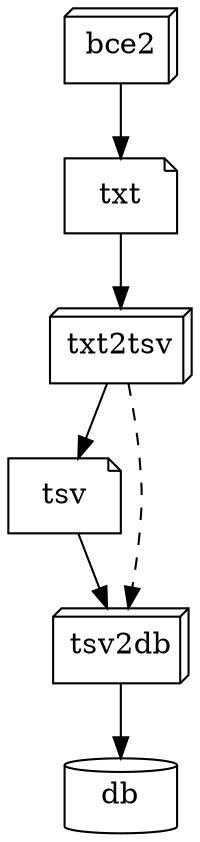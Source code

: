 // powered by https://dreampuf.github.io/GraphvizOnline/
digraph {
    rankdir=TB;
    node [shape=note] {txt, tsv}
    node [shape=box3d] {bce2, txt2tsv, tsv2db}
    db [shape=cylinder];
    bce2 -> txt -> txt2tsv -> tsv -> tsv2db -> db;
    txt2tsv -> tsv2db [style=dashed];
}